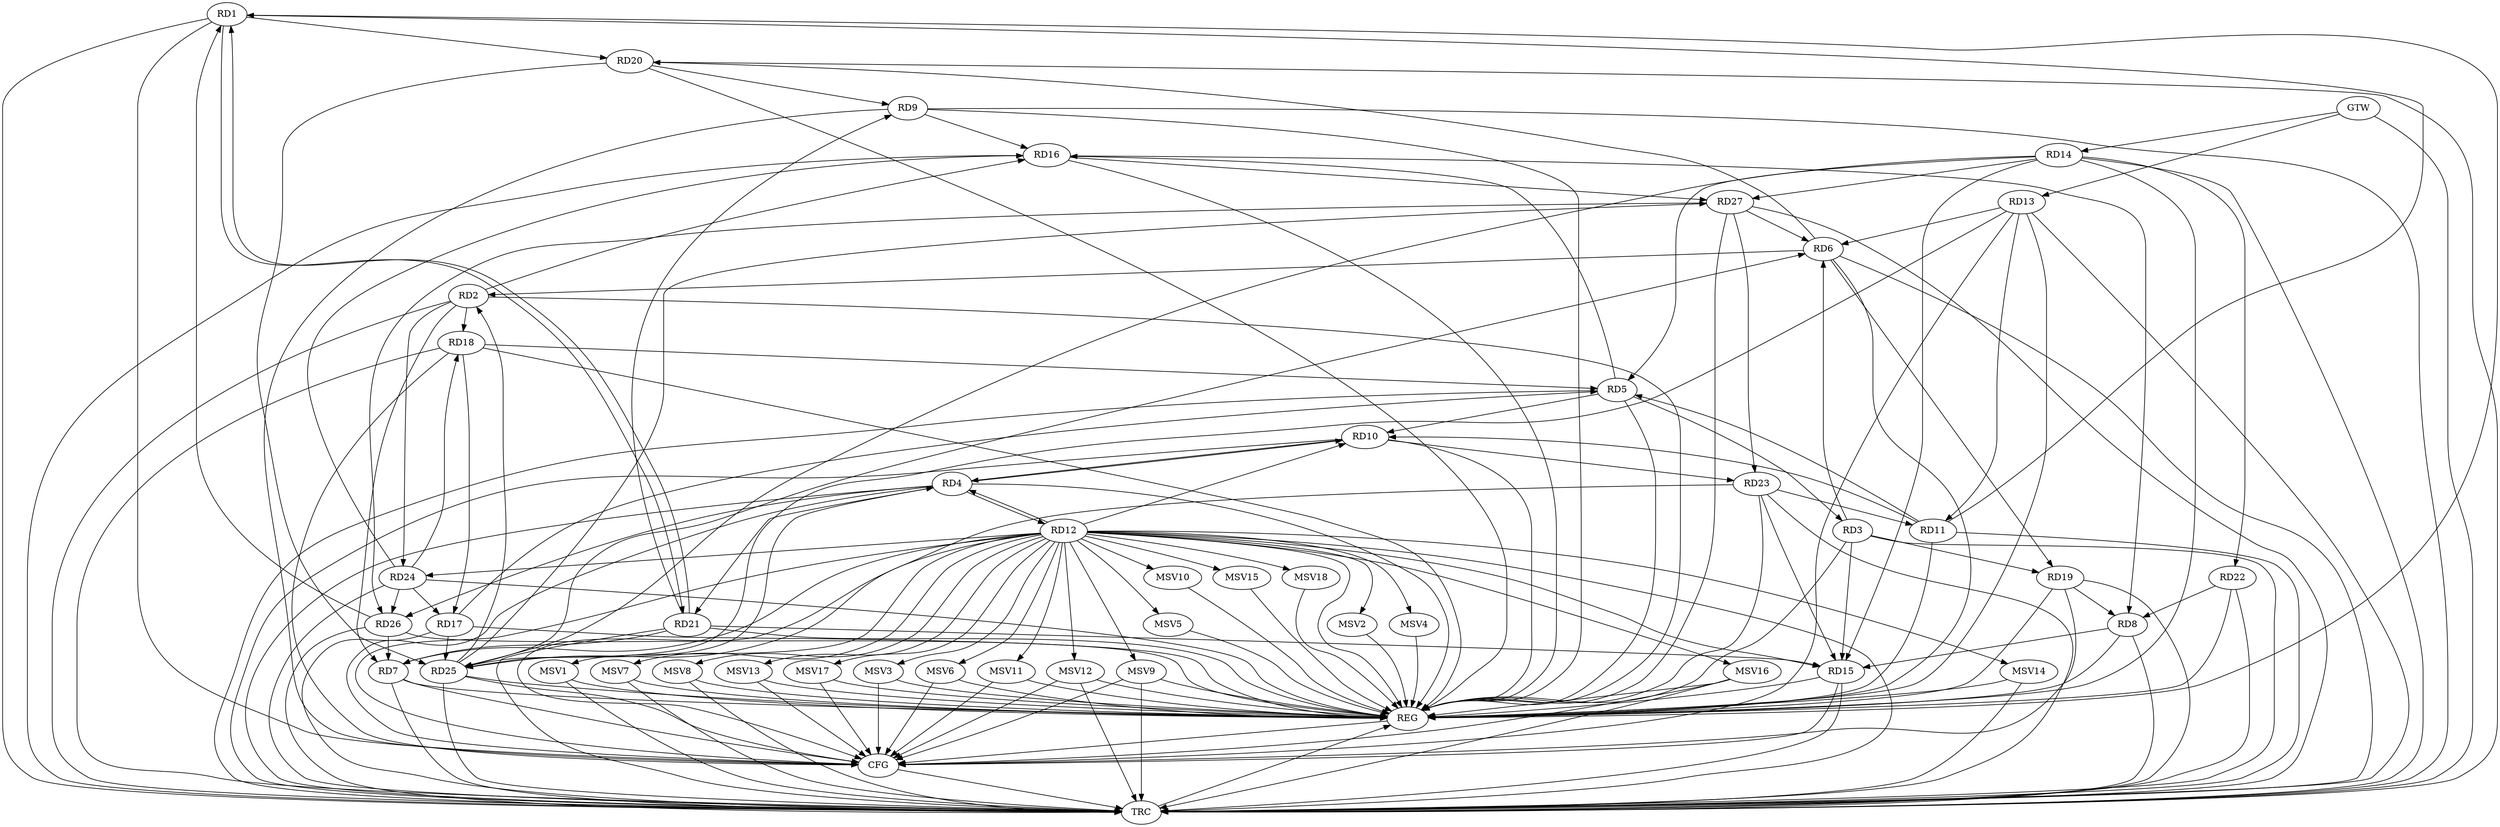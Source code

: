 strict digraph G {
  RD1 [ label="RD1" ];
  RD2 [ label="RD2" ];
  RD3 [ label="RD3" ];
  RD4 [ label="RD4" ];
  RD5 [ label="RD5" ];
  RD6 [ label="RD6" ];
  RD7 [ label="RD7" ];
  RD8 [ label="RD8" ];
  RD9 [ label="RD9" ];
  RD10 [ label="RD10" ];
  RD11 [ label="RD11" ];
  RD12 [ label="RD12" ];
  RD13 [ label="RD13" ];
  RD14 [ label="RD14" ];
  RD15 [ label="RD15" ];
  RD16 [ label="RD16" ];
  RD17 [ label="RD17" ];
  RD18 [ label="RD18" ];
  RD19 [ label="RD19" ];
  RD20 [ label="RD20" ];
  RD21 [ label="RD21" ];
  RD22 [ label="RD22" ];
  RD23 [ label="RD23" ];
  RD24 [ label="RD24" ];
  RD25 [ label="RD25" ];
  RD26 [ label="RD26" ];
  RD27 [ label="RD27" ];
  GTW [ label="GTW" ];
  REG [ label="REG" ];
  CFG [ label="CFG" ];
  TRC [ label="TRC" ];
  MSV1 [ label="MSV1" ];
  MSV2 [ label="MSV2" ];
  MSV3 [ label="MSV3" ];
  MSV4 [ label="MSV4" ];
  MSV5 [ label="MSV5" ];
  MSV6 [ label="MSV6" ];
  MSV7 [ label="MSV7" ];
  MSV8 [ label="MSV8" ];
  MSV9 [ label="MSV9" ];
  MSV10 [ label="MSV10" ];
  MSV11 [ label="MSV11" ];
  MSV12 [ label="MSV12" ];
  MSV13 [ label="MSV13" ];
  MSV14 [ label="MSV14" ];
  MSV15 [ label="MSV15" ];
  MSV16 [ label="MSV16" ];
  MSV17 [ label="MSV17" ];
  MSV18 [ label="MSV18" ];
  RD11 -> RD1;
  RD1 -> RD20;
  RD1 -> RD21;
  RD21 -> RD1;
  RD26 -> RD1;
  RD6 -> RD2;
  RD2 -> RD7;
  RD2 -> RD16;
  RD2 -> RD18;
  RD2 -> RD24;
  RD25 -> RD2;
  RD5 -> RD3;
  RD3 -> RD6;
  RD3 -> RD15;
  RD3 -> RD19;
  RD4 -> RD10;
  RD10 -> RD4;
  RD4 -> RD12;
  RD12 -> RD4;
  RD4 -> RD21;
  RD25 -> RD4;
  RD4 -> RD26;
  RD5 -> RD10;
  RD11 -> RD5;
  RD14 -> RD5;
  RD5 -> RD16;
  RD17 -> RD5;
  RD18 -> RD5;
  RD13 -> RD6;
  RD6 -> RD19;
  RD6 -> RD20;
  RD25 -> RD6;
  RD27 -> RD6;
  RD12 -> RD7;
  RD21 -> RD7;
  RD26 -> RD7;
  RD8 -> RD15;
  RD16 -> RD8;
  RD19 -> RD8;
  RD22 -> RD8;
  RD9 -> RD16;
  RD20 -> RD9;
  RD21 -> RD9;
  RD11 -> RD10;
  RD12 -> RD10;
  RD10 -> RD23;
  RD13 -> RD11;
  RD23 -> RD11;
  RD12 -> RD15;
  RD12 -> RD24;
  RD12 -> RD25;
  RD13 -> RD25;
  RD14 -> RD15;
  RD14 -> RD22;
  RD14 -> RD25;
  RD14 -> RD27;
  RD21 -> RD15;
  RD23 -> RD15;
  RD24 -> RD16;
  RD16 -> RD27;
  RD18 -> RD17;
  RD24 -> RD17;
  RD17 -> RD25;
  RD24 -> RD18;
  RD20 -> RD25;
  RD27 -> RD23;
  RD24 -> RD26;
  RD25 -> RD27;
  RD27 -> RD26;
  GTW -> RD13;
  GTW -> RD14;
  RD1 -> REG;
  RD2 -> REG;
  RD3 -> REG;
  RD4 -> REG;
  RD5 -> REG;
  RD6 -> REG;
  RD7 -> REG;
  RD8 -> REG;
  RD9 -> REG;
  RD10 -> REG;
  RD11 -> REG;
  RD12 -> REG;
  RD13 -> REG;
  RD14 -> REG;
  RD15 -> REG;
  RD16 -> REG;
  RD17 -> REG;
  RD18 -> REG;
  RD19 -> REG;
  RD20 -> REG;
  RD21 -> REG;
  RD22 -> REG;
  RD23 -> REG;
  RD24 -> REG;
  RD25 -> REG;
  RD26 -> REG;
  RD27 -> REG;
  RD19 -> CFG;
  RD23 -> CFG;
  RD7 -> CFG;
  RD4 -> CFG;
  RD1 -> CFG;
  RD15 -> CFG;
  RD13 -> CFG;
  RD18 -> CFG;
  RD9 -> CFG;
  RD12 -> CFG;
  RD25 -> CFG;
  REG -> CFG;
  RD1 -> TRC;
  RD2 -> TRC;
  RD3 -> TRC;
  RD4 -> TRC;
  RD5 -> TRC;
  RD6 -> TRC;
  RD7 -> TRC;
  RD8 -> TRC;
  RD9 -> TRC;
  RD10 -> TRC;
  RD11 -> TRC;
  RD12 -> TRC;
  RD13 -> TRC;
  RD14 -> TRC;
  RD15 -> TRC;
  RD16 -> TRC;
  RD17 -> TRC;
  RD18 -> TRC;
  RD19 -> TRC;
  RD20 -> TRC;
  RD21 -> TRC;
  RD22 -> TRC;
  RD23 -> TRC;
  RD24 -> TRC;
  RD25 -> TRC;
  RD26 -> TRC;
  RD27 -> TRC;
  GTW -> TRC;
  CFG -> TRC;
  TRC -> REG;
  RD12 -> MSV1;
  RD12 -> MSV2;
  MSV1 -> REG;
  MSV1 -> TRC;
  MSV2 -> REG;
  RD12 -> MSV3;
  RD12 -> MSV4;
  MSV3 -> REG;
  MSV3 -> CFG;
  MSV4 -> REG;
  RD12 -> MSV5;
  RD12 -> MSV6;
  MSV5 -> REG;
  MSV6 -> REG;
  MSV6 -> CFG;
  RD12 -> MSV7;
  MSV7 -> REG;
  MSV7 -> TRC;
  RD12 -> MSV8;
  MSV8 -> REG;
  MSV8 -> TRC;
  RD12 -> MSV9;
  RD12 -> MSV10;
  MSV9 -> REG;
  MSV9 -> TRC;
  MSV9 -> CFG;
  MSV10 -> REG;
  RD12 -> MSV11;
  MSV11 -> REG;
  MSV11 -> CFG;
  RD12 -> MSV12;
  RD12 -> MSV13;
  RD12 -> MSV14;
  MSV12 -> REG;
  MSV12 -> TRC;
  MSV12 -> CFG;
  MSV13 -> REG;
  MSV13 -> CFG;
  MSV14 -> REG;
  MSV14 -> TRC;
  RD12 -> MSV15;
  MSV15 -> REG;
  RD12 -> MSV16;
  RD12 -> MSV17;
  RD12 -> MSV18;
  MSV16 -> REG;
  MSV16 -> TRC;
  MSV16 -> CFG;
  MSV17 -> REG;
  MSV17 -> CFG;
  MSV18 -> REG;
}
